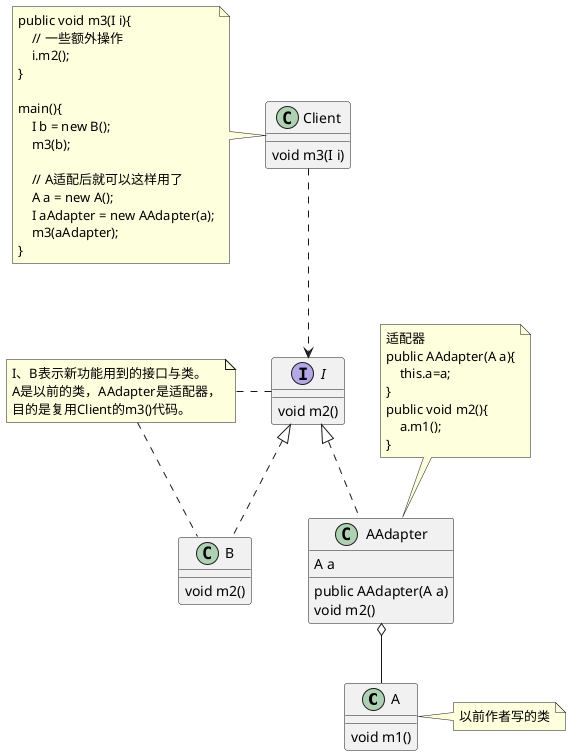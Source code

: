 @startuml

class A{
    void m1()
}
note right:以前作者写的类

interface I{
    void m2()
}
class B{
    void m2()
}

class AAdapter{
    A a
    public AAdapter(A a)
    void m2()
}
note top of AAdapter
适配器
public AAdapter(A a){
    this.a=a;
}
public void m2(){
    a.m1();
}
end note

class Client{
    void m3(I i)
}
note left of Client
public void m3(I i){
    // 一些额外操作
    i.m2();
}

main(){
    I b = new B();
    m3(b);

    // A适配后就可以这样用了
    A a = new A();
    I aAdapter = new AAdapter(a);
    m3(aAdapter);
}
end note

I <|.. B
I <|.. AAdapter
AAdapter o-- A
Client ..> I

note as N1
I、B表示新功能用到的接口与类。
A是以前的类，AAdapter是适配器，
目的是复用Client的m3()代码。
end note
N1 . I
N1 .. B

@enduml